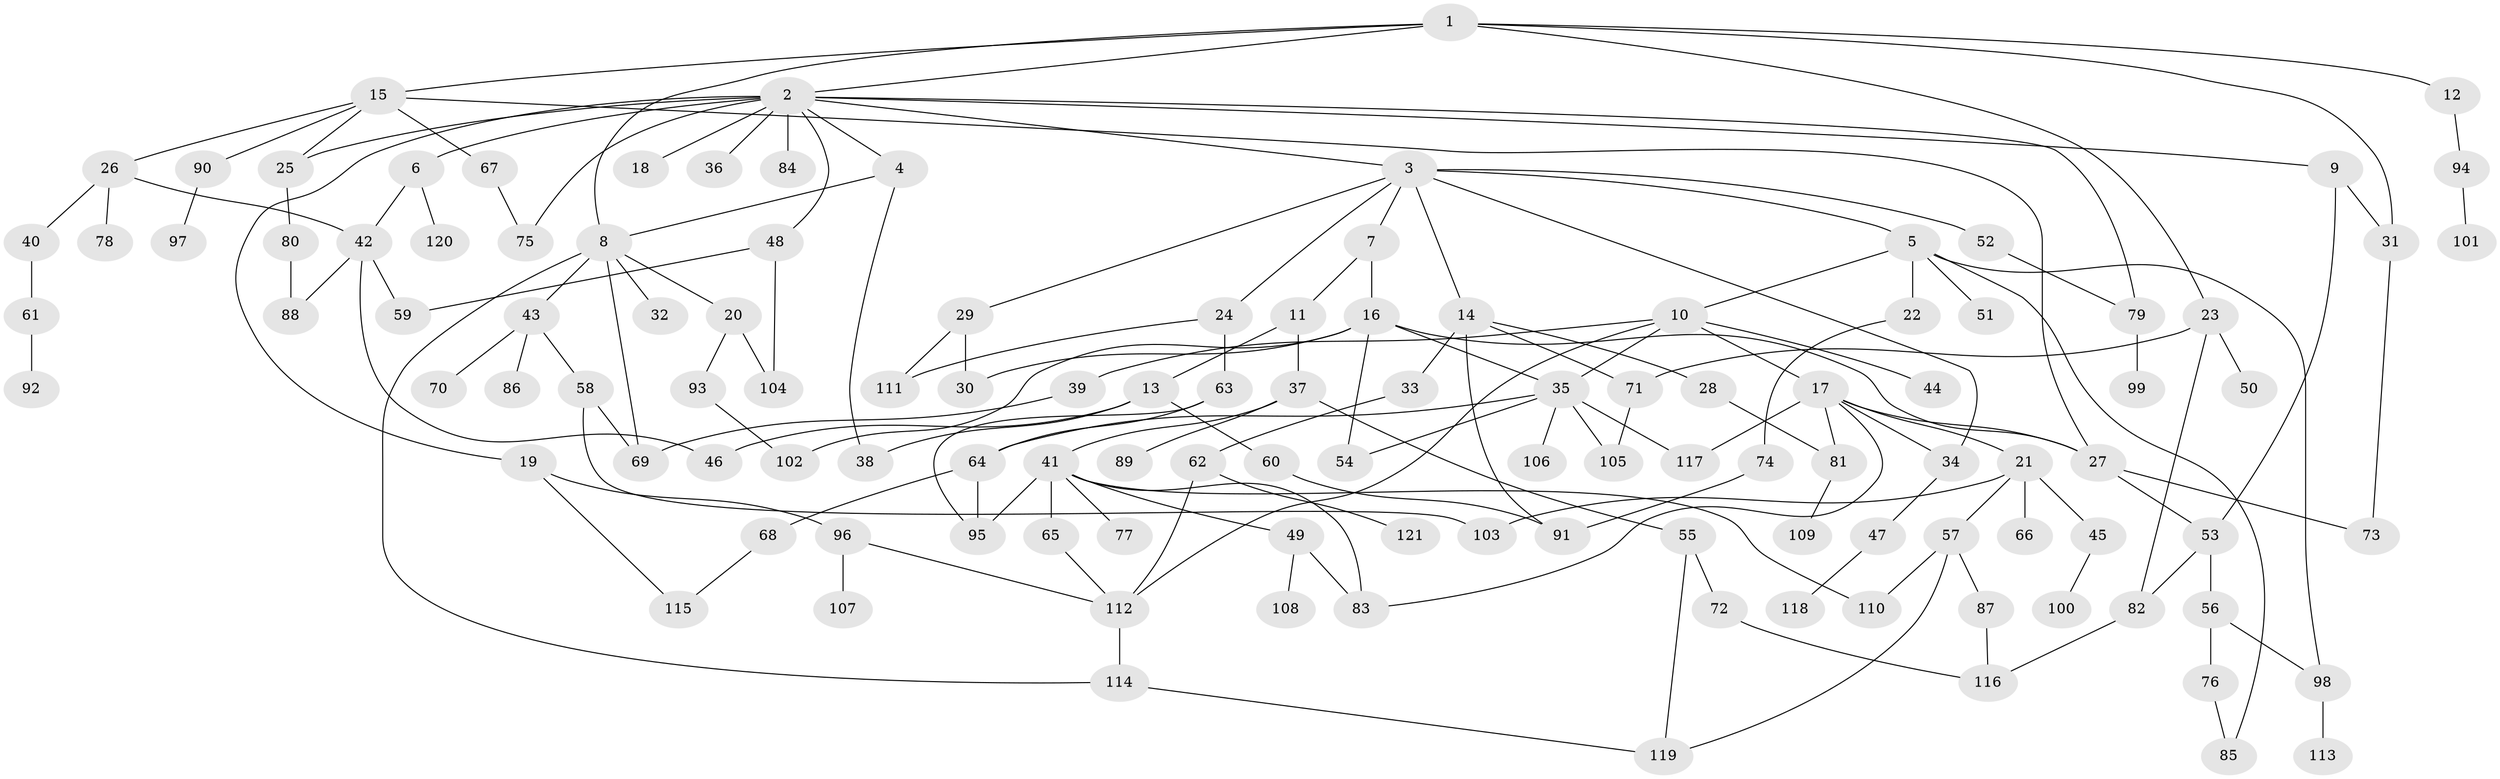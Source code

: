 // Generated by graph-tools (version 1.1) at 2025/25/03/09/25 03:25:32]
// undirected, 121 vertices, 168 edges
graph export_dot {
graph [start="1"]
  node [color=gray90,style=filled];
  1;
  2;
  3;
  4;
  5;
  6;
  7;
  8;
  9;
  10;
  11;
  12;
  13;
  14;
  15;
  16;
  17;
  18;
  19;
  20;
  21;
  22;
  23;
  24;
  25;
  26;
  27;
  28;
  29;
  30;
  31;
  32;
  33;
  34;
  35;
  36;
  37;
  38;
  39;
  40;
  41;
  42;
  43;
  44;
  45;
  46;
  47;
  48;
  49;
  50;
  51;
  52;
  53;
  54;
  55;
  56;
  57;
  58;
  59;
  60;
  61;
  62;
  63;
  64;
  65;
  66;
  67;
  68;
  69;
  70;
  71;
  72;
  73;
  74;
  75;
  76;
  77;
  78;
  79;
  80;
  81;
  82;
  83;
  84;
  85;
  86;
  87;
  88;
  89;
  90;
  91;
  92;
  93;
  94;
  95;
  96;
  97;
  98;
  99;
  100;
  101;
  102;
  103;
  104;
  105;
  106;
  107;
  108;
  109;
  110;
  111;
  112;
  113;
  114;
  115;
  116;
  117;
  118;
  119;
  120;
  121;
  1 -- 2;
  1 -- 8;
  1 -- 12;
  1 -- 15;
  1 -- 23;
  1 -- 31;
  2 -- 3;
  2 -- 4;
  2 -- 6;
  2 -- 9;
  2 -- 18;
  2 -- 19;
  2 -- 25;
  2 -- 36;
  2 -- 48;
  2 -- 75;
  2 -- 84;
  2 -- 79;
  3 -- 5;
  3 -- 7;
  3 -- 14;
  3 -- 24;
  3 -- 29;
  3 -- 52;
  3 -- 34;
  4 -- 38;
  4 -- 8;
  5 -- 10;
  5 -- 22;
  5 -- 51;
  5 -- 85;
  5 -- 98;
  6 -- 120;
  6 -- 42;
  7 -- 11;
  7 -- 16;
  8 -- 20;
  8 -- 32;
  8 -- 43;
  8 -- 114;
  8 -- 69;
  9 -- 31;
  9 -- 53;
  10 -- 17;
  10 -- 39;
  10 -- 44;
  10 -- 112;
  10 -- 35;
  11 -- 13;
  11 -- 37;
  12 -- 94;
  13 -- 38;
  13 -- 46;
  13 -- 60;
  14 -- 28;
  14 -- 33;
  14 -- 91;
  14 -- 71;
  15 -- 26;
  15 -- 67;
  15 -- 90;
  15 -- 25;
  15 -- 27;
  16 -- 27;
  16 -- 35;
  16 -- 54;
  16 -- 102;
  16 -- 30;
  17 -- 21;
  17 -- 34;
  17 -- 81;
  17 -- 27;
  17 -- 117;
  17 -- 83;
  19 -- 96;
  19 -- 115;
  20 -- 93;
  20 -- 104;
  21 -- 45;
  21 -- 57;
  21 -- 66;
  21 -- 103;
  22 -- 74;
  23 -- 50;
  23 -- 71;
  23 -- 82;
  24 -- 63;
  24 -- 111;
  25 -- 80;
  26 -- 40;
  26 -- 42;
  26 -- 78;
  27 -- 53;
  27 -- 73;
  28 -- 81;
  29 -- 30;
  29 -- 111;
  31 -- 73;
  33 -- 62;
  34 -- 47;
  35 -- 64;
  35 -- 106;
  35 -- 117;
  35 -- 105;
  35 -- 54;
  37 -- 41;
  37 -- 55;
  37 -- 89;
  39 -- 69;
  40 -- 61;
  41 -- 49;
  41 -- 65;
  41 -- 77;
  41 -- 95;
  41 -- 110;
  41 -- 83;
  42 -- 59;
  42 -- 46;
  42 -- 88;
  43 -- 58;
  43 -- 70;
  43 -- 86;
  45 -- 100;
  47 -- 118;
  48 -- 104;
  48 -- 59;
  49 -- 83;
  49 -- 108;
  52 -- 79;
  53 -- 56;
  53 -- 82;
  55 -- 72;
  55 -- 119;
  56 -- 76;
  56 -- 98;
  57 -- 87;
  57 -- 119;
  57 -- 110;
  58 -- 103;
  58 -- 69;
  60 -- 91;
  61 -- 92;
  62 -- 121;
  62 -- 112;
  63 -- 64;
  63 -- 95;
  64 -- 68;
  64 -- 95;
  65 -- 112;
  67 -- 75;
  68 -- 115;
  71 -- 105;
  72 -- 116;
  74 -- 91;
  76 -- 85;
  79 -- 99;
  80 -- 88;
  81 -- 109;
  82 -- 116;
  87 -- 116;
  90 -- 97;
  93 -- 102;
  94 -- 101;
  96 -- 107;
  96 -- 112;
  98 -- 113;
  112 -- 114;
  114 -- 119;
}
